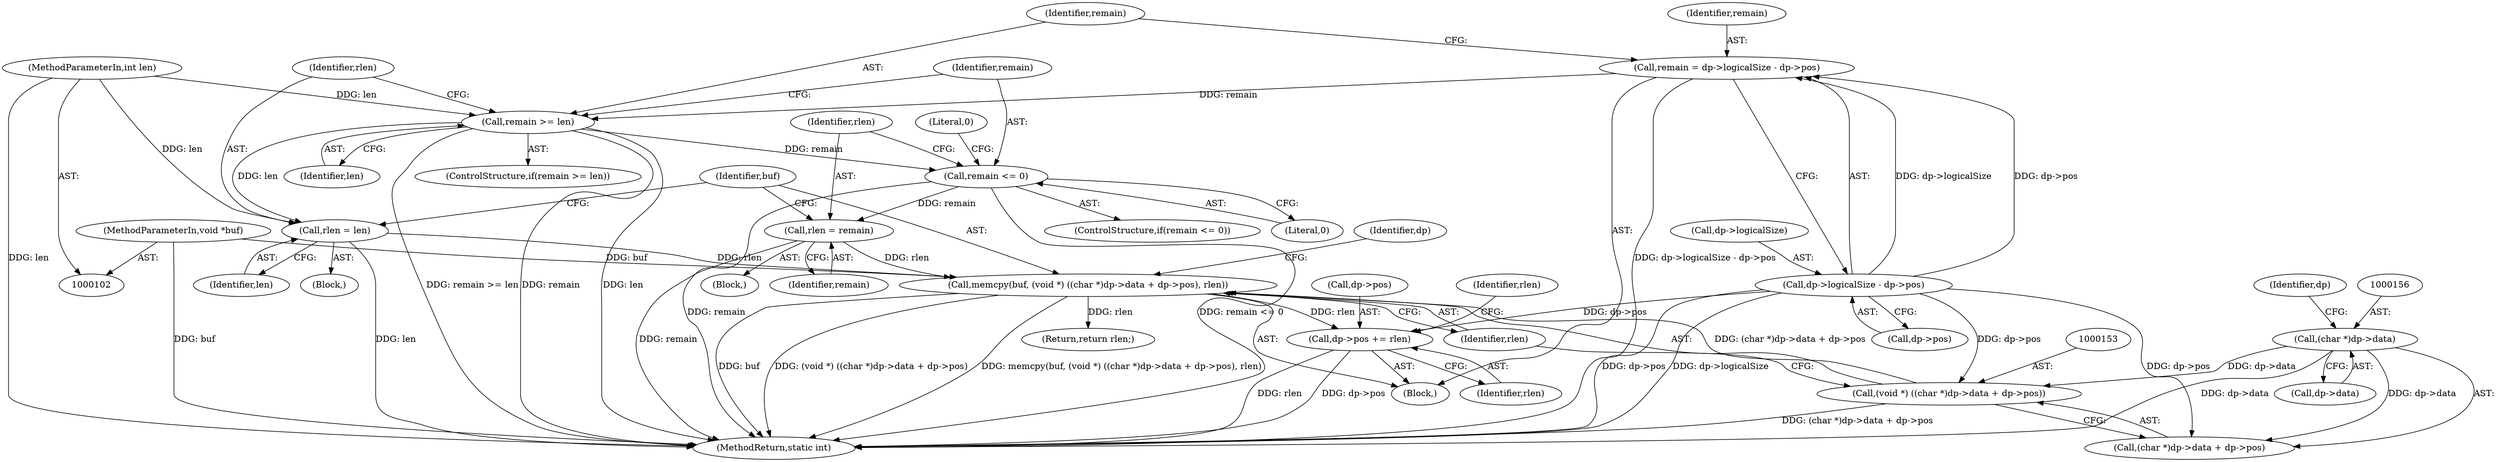 digraph "0_libgd_53110871935244816bbb9d131da0bccff734bfe9@pointer" {
"1000164" [label="(Call,dp->pos += rlen)"];
"1000150" [label="(Call,memcpy(buf, (void *) ((char *)dp->data + dp->pos), rlen))"];
"1000104" [label="(MethodParameterIn,void *buf)"];
"1000152" [label="(Call,(void *) ((char *)dp->data + dp->pos))"];
"1000155" [label="(Call,(char *)dp->data)"];
"1000123" [label="(Call,dp->logicalSize - dp->pos)"];
"1000147" [label="(Call,rlen = remain)"];
"1000141" [label="(Call,remain <= 0)"];
"1000131" [label="(Call,remain >= len)"];
"1000121" [label="(Call,remain = dp->logicalSize - dp->pos)"];
"1000105" [label="(MethodParameterIn,int len)"];
"1000135" [label="(Call,rlen = len)"];
"1000121" [label="(Call,remain = dp->logicalSize - dp->pos)"];
"1000104" [label="(MethodParameterIn,void *buf)"];
"1000157" [label="(Call,dp->data)"];
"1000151" [label="(Identifier,buf)"];
"1000124" [label="(Call,dp->logicalSize)"];
"1000147" [label="(Call,rlen = remain)"];
"1000148" [label="(Identifier,rlen)"];
"1000132" [label="(Identifier,remain)"];
"1000106" [label="(Block,)"];
"1000130" [label="(ControlStructure,if(remain >= len))"];
"1000146" [label="(Literal,0)"];
"1000168" [label="(Identifier,rlen)"];
"1000164" [label="(Call,dp->pos += rlen)"];
"1000140" [label="(ControlStructure,if(remain <= 0))"];
"1000105" [label="(MethodParameterIn,int len)"];
"1000171" [label="(MethodReturn,static int)"];
"1000169" [label="(Return,return rlen;)"];
"1000122" [label="(Identifier,remain)"];
"1000131" [label="(Call,remain >= len)"];
"1000161" [label="(Identifier,dp)"];
"1000137" [label="(Identifier,len)"];
"1000135" [label="(Call,rlen = len)"];
"1000150" [label="(Call,memcpy(buf, (void *) ((char *)dp->data + dp->pos), rlen))"];
"1000133" [label="(Identifier,len)"];
"1000136" [label="(Identifier,rlen)"];
"1000149" [label="(Identifier,remain)"];
"1000142" [label="(Identifier,remain)"];
"1000139" [label="(Block,)"];
"1000163" [label="(Identifier,rlen)"];
"1000127" [label="(Call,dp->pos)"];
"1000154" [label="(Call,(char *)dp->data + dp->pos)"];
"1000155" [label="(Call,(char *)dp->data)"];
"1000123" [label="(Call,dp->logicalSize - dp->pos)"];
"1000152" [label="(Call,(void *) ((char *)dp->data + dp->pos))"];
"1000166" [label="(Identifier,dp)"];
"1000141" [label="(Call,remain <= 0)"];
"1000165" [label="(Call,dp->pos)"];
"1000143" [label="(Literal,0)"];
"1000170" [label="(Identifier,rlen)"];
"1000134" [label="(Block,)"];
"1000164" -> "1000106"  [label="AST: "];
"1000164" -> "1000168"  [label="CFG: "];
"1000165" -> "1000164"  [label="AST: "];
"1000168" -> "1000164"  [label="AST: "];
"1000170" -> "1000164"  [label="CFG: "];
"1000164" -> "1000171"  [label="DDG: rlen"];
"1000164" -> "1000171"  [label="DDG: dp->pos"];
"1000150" -> "1000164"  [label="DDG: rlen"];
"1000123" -> "1000164"  [label="DDG: dp->pos"];
"1000150" -> "1000106"  [label="AST: "];
"1000150" -> "1000163"  [label="CFG: "];
"1000151" -> "1000150"  [label="AST: "];
"1000152" -> "1000150"  [label="AST: "];
"1000163" -> "1000150"  [label="AST: "];
"1000166" -> "1000150"  [label="CFG: "];
"1000150" -> "1000171"  [label="DDG: buf"];
"1000150" -> "1000171"  [label="DDG: (void *) ((char *)dp->data + dp->pos)"];
"1000150" -> "1000171"  [label="DDG: memcpy(buf, (void *) ((char *)dp->data + dp->pos), rlen)"];
"1000104" -> "1000150"  [label="DDG: buf"];
"1000152" -> "1000150"  [label="DDG: (char *)dp->data + dp->pos"];
"1000147" -> "1000150"  [label="DDG: rlen"];
"1000135" -> "1000150"  [label="DDG: rlen"];
"1000150" -> "1000169"  [label="DDG: rlen"];
"1000104" -> "1000102"  [label="AST: "];
"1000104" -> "1000171"  [label="DDG: buf"];
"1000152" -> "1000154"  [label="CFG: "];
"1000153" -> "1000152"  [label="AST: "];
"1000154" -> "1000152"  [label="AST: "];
"1000163" -> "1000152"  [label="CFG: "];
"1000152" -> "1000171"  [label="DDG: (char *)dp->data + dp->pos"];
"1000155" -> "1000152"  [label="DDG: dp->data"];
"1000123" -> "1000152"  [label="DDG: dp->pos"];
"1000155" -> "1000154"  [label="AST: "];
"1000155" -> "1000157"  [label="CFG: "];
"1000156" -> "1000155"  [label="AST: "];
"1000157" -> "1000155"  [label="AST: "];
"1000161" -> "1000155"  [label="CFG: "];
"1000155" -> "1000171"  [label="DDG: dp->data"];
"1000155" -> "1000154"  [label="DDG: dp->data"];
"1000123" -> "1000121"  [label="AST: "];
"1000123" -> "1000127"  [label="CFG: "];
"1000124" -> "1000123"  [label="AST: "];
"1000127" -> "1000123"  [label="AST: "];
"1000121" -> "1000123"  [label="CFG: "];
"1000123" -> "1000171"  [label="DDG: dp->pos"];
"1000123" -> "1000171"  [label="DDG: dp->logicalSize"];
"1000123" -> "1000121"  [label="DDG: dp->logicalSize"];
"1000123" -> "1000121"  [label="DDG: dp->pos"];
"1000123" -> "1000154"  [label="DDG: dp->pos"];
"1000147" -> "1000139"  [label="AST: "];
"1000147" -> "1000149"  [label="CFG: "];
"1000148" -> "1000147"  [label="AST: "];
"1000149" -> "1000147"  [label="AST: "];
"1000151" -> "1000147"  [label="CFG: "];
"1000147" -> "1000171"  [label="DDG: remain"];
"1000141" -> "1000147"  [label="DDG: remain"];
"1000141" -> "1000140"  [label="AST: "];
"1000141" -> "1000143"  [label="CFG: "];
"1000142" -> "1000141"  [label="AST: "];
"1000143" -> "1000141"  [label="AST: "];
"1000146" -> "1000141"  [label="CFG: "];
"1000148" -> "1000141"  [label="CFG: "];
"1000141" -> "1000171"  [label="DDG: remain"];
"1000141" -> "1000171"  [label="DDG: remain <= 0"];
"1000131" -> "1000141"  [label="DDG: remain"];
"1000131" -> "1000130"  [label="AST: "];
"1000131" -> "1000133"  [label="CFG: "];
"1000132" -> "1000131"  [label="AST: "];
"1000133" -> "1000131"  [label="AST: "];
"1000136" -> "1000131"  [label="CFG: "];
"1000142" -> "1000131"  [label="CFG: "];
"1000131" -> "1000171"  [label="DDG: remain"];
"1000131" -> "1000171"  [label="DDG: len"];
"1000131" -> "1000171"  [label="DDG: remain >= len"];
"1000121" -> "1000131"  [label="DDG: remain"];
"1000105" -> "1000131"  [label="DDG: len"];
"1000131" -> "1000135"  [label="DDG: len"];
"1000121" -> "1000106"  [label="AST: "];
"1000122" -> "1000121"  [label="AST: "];
"1000132" -> "1000121"  [label="CFG: "];
"1000121" -> "1000171"  [label="DDG: dp->logicalSize - dp->pos"];
"1000105" -> "1000102"  [label="AST: "];
"1000105" -> "1000171"  [label="DDG: len"];
"1000105" -> "1000135"  [label="DDG: len"];
"1000135" -> "1000134"  [label="AST: "];
"1000135" -> "1000137"  [label="CFG: "];
"1000136" -> "1000135"  [label="AST: "];
"1000137" -> "1000135"  [label="AST: "];
"1000151" -> "1000135"  [label="CFG: "];
"1000135" -> "1000171"  [label="DDG: len"];
}
